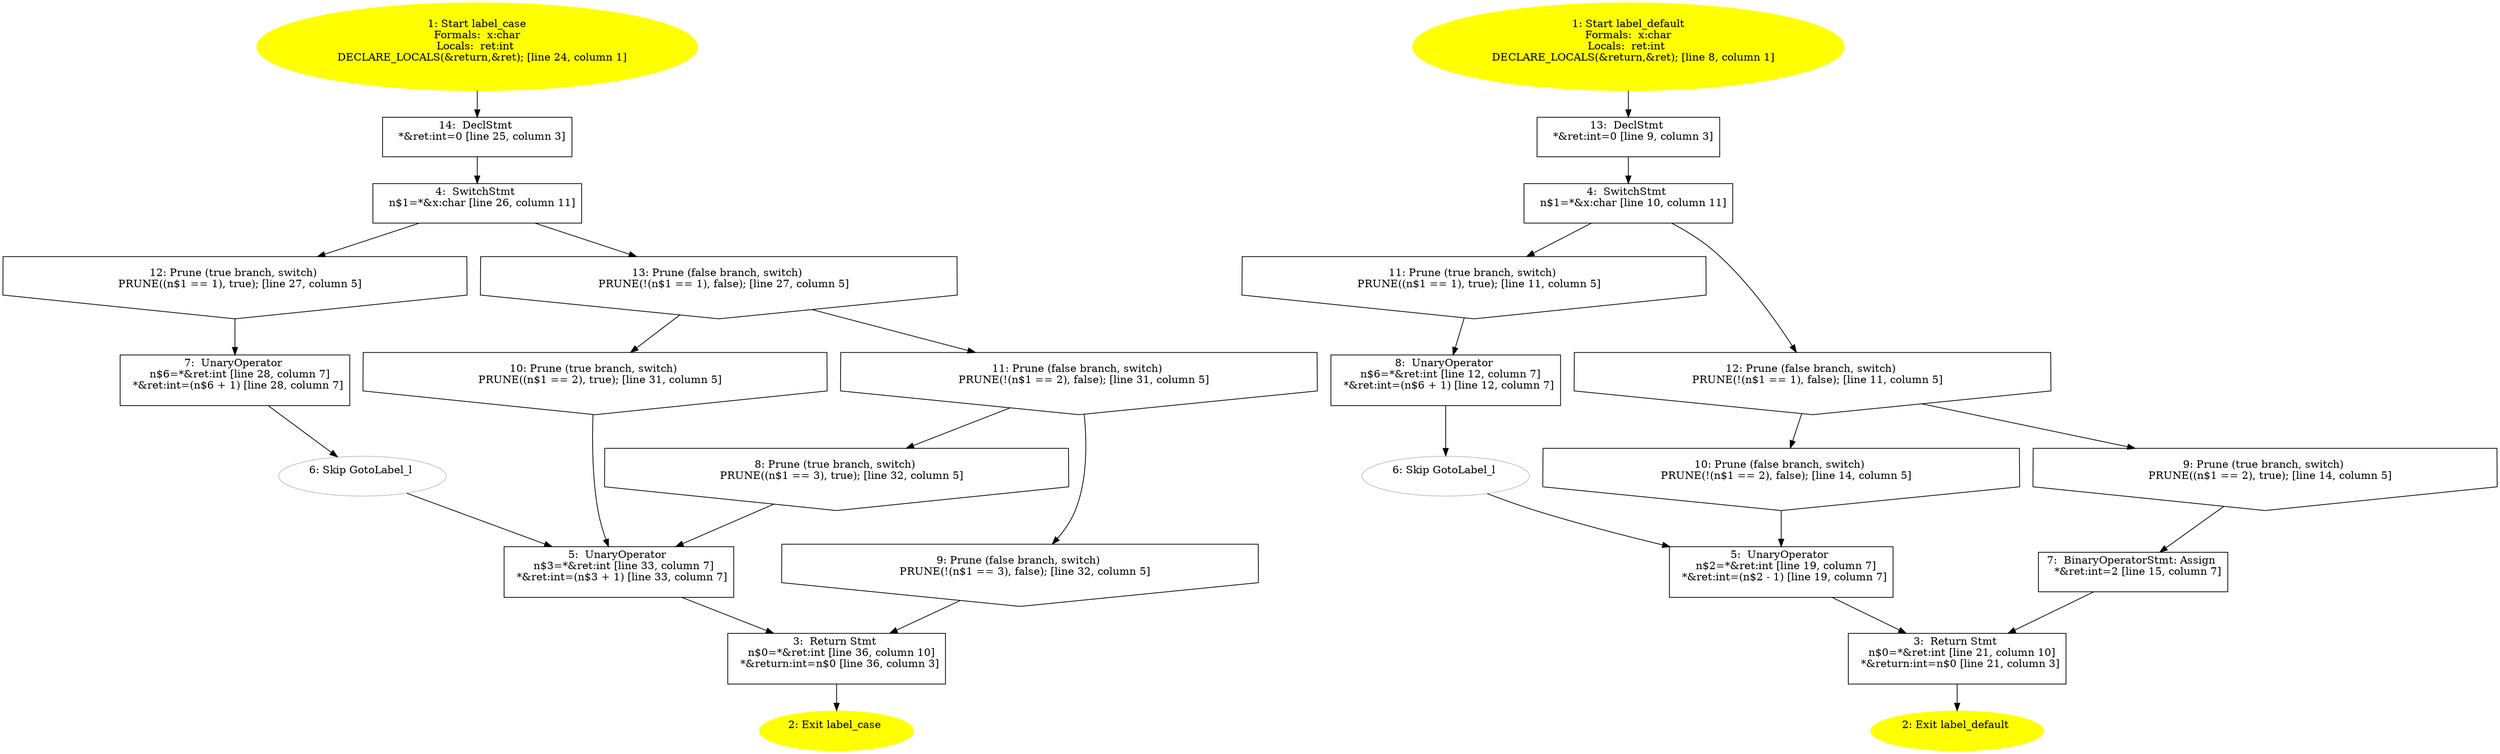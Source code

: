 /* @generated */
digraph cfg {
"label_case.83d07a314df100648248d9156212096b_1" [label="1: Start label_case\nFormals:  x:char\nLocals:  ret:int \n   DECLARE_LOCALS(&return,&ret); [line 24, column 1]\n " color=yellow style=filled]
	

	 "label_case.83d07a314df100648248d9156212096b_1" -> "label_case.83d07a314df100648248d9156212096b_14" ;
"label_case.83d07a314df100648248d9156212096b_2" [label="2: Exit label_case \n  " color=yellow style=filled]
	

"label_case.83d07a314df100648248d9156212096b_3" [label="3:  Return Stmt \n   n$0=*&ret:int [line 36, column 10]\n  *&return:int=n$0 [line 36, column 3]\n " shape="box"]
	

	 "label_case.83d07a314df100648248d9156212096b_3" -> "label_case.83d07a314df100648248d9156212096b_2" ;
"label_case.83d07a314df100648248d9156212096b_4" [label="4:  SwitchStmt \n   n$1=*&x:char [line 26, column 11]\n " shape="box"]
	

	 "label_case.83d07a314df100648248d9156212096b_4" -> "label_case.83d07a314df100648248d9156212096b_12" ;
	 "label_case.83d07a314df100648248d9156212096b_4" -> "label_case.83d07a314df100648248d9156212096b_13" ;
"label_case.83d07a314df100648248d9156212096b_5" [label="5:  UnaryOperator \n   n$3=*&ret:int [line 33, column 7]\n  *&ret:int=(n$3 + 1) [line 33, column 7]\n " shape="box"]
	

	 "label_case.83d07a314df100648248d9156212096b_5" -> "label_case.83d07a314df100648248d9156212096b_3" ;
"label_case.83d07a314df100648248d9156212096b_6" [label="6: Skip GotoLabel_l \n  " color="gray"]
	

	 "label_case.83d07a314df100648248d9156212096b_6" -> "label_case.83d07a314df100648248d9156212096b_5" ;
"label_case.83d07a314df100648248d9156212096b_7" [label="7:  UnaryOperator \n   n$6=*&ret:int [line 28, column 7]\n  *&ret:int=(n$6 + 1) [line 28, column 7]\n " shape="box"]
	

	 "label_case.83d07a314df100648248d9156212096b_7" -> "label_case.83d07a314df100648248d9156212096b_6" ;
"label_case.83d07a314df100648248d9156212096b_8" [label="8: Prune (true branch, switch) \n   PRUNE((n$1 == 3), true); [line 32, column 5]\n " shape="invhouse"]
	

	 "label_case.83d07a314df100648248d9156212096b_8" -> "label_case.83d07a314df100648248d9156212096b_5" ;
"label_case.83d07a314df100648248d9156212096b_9" [label="9: Prune (false branch, switch) \n   PRUNE(!(n$1 == 3), false); [line 32, column 5]\n " shape="invhouse"]
	

	 "label_case.83d07a314df100648248d9156212096b_9" -> "label_case.83d07a314df100648248d9156212096b_3" ;
"label_case.83d07a314df100648248d9156212096b_10" [label="10: Prune (true branch, switch) \n   PRUNE((n$1 == 2), true); [line 31, column 5]\n " shape="invhouse"]
	

	 "label_case.83d07a314df100648248d9156212096b_10" -> "label_case.83d07a314df100648248d9156212096b_5" ;
"label_case.83d07a314df100648248d9156212096b_11" [label="11: Prune (false branch, switch) \n   PRUNE(!(n$1 == 2), false); [line 31, column 5]\n " shape="invhouse"]
	

	 "label_case.83d07a314df100648248d9156212096b_11" -> "label_case.83d07a314df100648248d9156212096b_8" ;
	 "label_case.83d07a314df100648248d9156212096b_11" -> "label_case.83d07a314df100648248d9156212096b_9" ;
"label_case.83d07a314df100648248d9156212096b_12" [label="12: Prune (true branch, switch) \n   PRUNE((n$1 == 1), true); [line 27, column 5]\n " shape="invhouse"]
	

	 "label_case.83d07a314df100648248d9156212096b_12" -> "label_case.83d07a314df100648248d9156212096b_7" ;
"label_case.83d07a314df100648248d9156212096b_13" [label="13: Prune (false branch, switch) \n   PRUNE(!(n$1 == 1), false); [line 27, column 5]\n " shape="invhouse"]
	

	 "label_case.83d07a314df100648248d9156212096b_13" -> "label_case.83d07a314df100648248d9156212096b_10" ;
	 "label_case.83d07a314df100648248d9156212096b_13" -> "label_case.83d07a314df100648248d9156212096b_11" ;
"label_case.83d07a314df100648248d9156212096b_14" [label="14:  DeclStmt \n   *&ret:int=0 [line 25, column 3]\n " shape="box"]
	

	 "label_case.83d07a314df100648248d9156212096b_14" -> "label_case.83d07a314df100648248d9156212096b_4" ;
"label_default.f30729864b0243c0a794ef0254fe7d23_1" [label="1: Start label_default\nFormals:  x:char\nLocals:  ret:int \n   DECLARE_LOCALS(&return,&ret); [line 8, column 1]\n " color=yellow style=filled]
	

	 "label_default.f30729864b0243c0a794ef0254fe7d23_1" -> "label_default.f30729864b0243c0a794ef0254fe7d23_13" ;
"label_default.f30729864b0243c0a794ef0254fe7d23_2" [label="2: Exit label_default \n  " color=yellow style=filled]
	

"label_default.f30729864b0243c0a794ef0254fe7d23_3" [label="3:  Return Stmt \n   n$0=*&ret:int [line 21, column 10]\n  *&return:int=n$0 [line 21, column 3]\n " shape="box"]
	

	 "label_default.f30729864b0243c0a794ef0254fe7d23_3" -> "label_default.f30729864b0243c0a794ef0254fe7d23_2" ;
"label_default.f30729864b0243c0a794ef0254fe7d23_4" [label="4:  SwitchStmt \n   n$1=*&x:char [line 10, column 11]\n " shape="box"]
	

	 "label_default.f30729864b0243c0a794ef0254fe7d23_4" -> "label_default.f30729864b0243c0a794ef0254fe7d23_11" ;
	 "label_default.f30729864b0243c0a794ef0254fe7d23_4" -> "label_default.f30729864b0243c0a794ef0254fe7d23_12" ;
"label_default.f30729864b0243c0a794ef0254fe7d23_5" [label="5:  UnaryOperator \n   n$2=*&ret:int [line 19, column 7]\n  *&ret:int=(n$2 - 1) [line 19, column 7]\n " shape="box"]
	

	 "label_default.f30729864b0243c0a794ef0254fe7d23_5" -> "label_default.f30729864b0243c0a794ef0254fe7d23_3" ;
"label_default.f30729864b0243c0a794ef0254fe7d23_6" [label="6: Skip GotoLabel_l \n  " color="gray"]
	

	 "label_default.f30729864b0243c0a794ef0254fe7d23_6" -> "label_default.f30729864b0243c0a794ef0254fe7d23_5" ;
"label_default.f30729864b0243c0a794ef0254fe7d23_7" [label="7:  BinaryOperatorStmt: Assign \n   *&ret:int=2 [line 15, column 7]\n " shape="box"]
	

	 "label_default.f30729864b0243c0a794ef0254fe7d23_7" -> "label_default.f30729864b0243c0a794ef0254fe7d23_3" ;
"label_default.f30729864b0243c0a794ef0254fe7d23_8" [label="8:  UnaryOperator \n   n$6=*&ret:int [line 12, column 7]\n  *&ret:int=(n$6 + 1) [line 12, column 7]\n " shape="box"]
	

	 "label_default.f30729864b0243c0a794ef0254fe7d23_8" -> "label_default.f30729864b0243c0a794ef0254fe7d23_6" ;
"label_default.f30729864b0243c0a794ef0254fe7d23_9" [label="9: Prune (true branch, switch) \n   PRUNE((n$1 == 2), true); [line 14, column 5]\n " shape="invhouse"]
	

	 "label_default.f30729864b0243c0a794ef0254fe7d23_9" -> "label_default.f30729864b0243c0a794ef0254fe7d23_7" ;
"label_default.f30729864b0243c0a794ef0254fe7d23_10" [label="10: Prune (false branch, switch) \n   PRUNE(!(n$1 == 2), false); [line 14, column 5]\n " shape="invhouse"]
	

	 "label_default.f30729864b0243c0a794ef0254fe7d23_10" -> "label_default.f30729864b0243c0a794ef0254fe7d23_5" ;
"label_default.f30729864b0243c0a794ef0254fe7d23_11" [label="11: Prune (true branch, switch) \n   PRUNE((n$1 == 1), true); [line 11, column 5]\n " shape="invhouse"]
	

	 "label_default.f30729864b0243c0a794ef0254fe7d23_11" -> "label_default.f30729864b0243c0a794ef0254fe7d23_8" ;
"label_default.f30729864b0243c0a794ef0254fe7d23_12" [label="12: Prune (false branch, switch) \n   PRUNE(!(n$1 == 1), false); [line 11, column 5]\n " shape="invhouse"]
	

	 "label_default.f30729864b0243c0a794ef0254fe7d23_12" -> "label_default.f30729864b0243c0a794ef0254fe7d23_9" ;
	 "label_default.f30729864b0243c0a794ef0254fe7d23_12" -> "label_default.f30729864b0243c0a794ef0254fe7d23_10" ;
"label_default.f30729864b0243c0a794ef0254fe7d23_13" [label="13:  DeclStmt \n   *&ret:int=0 [line 9, column 3]\n " shape="box"]
	

	 "label_default.f30729864b0243c0a794ef0254fe7d23_13" -> "label_default.f30729864b0243c0a794ef0254fe7d23_4" ;
}
